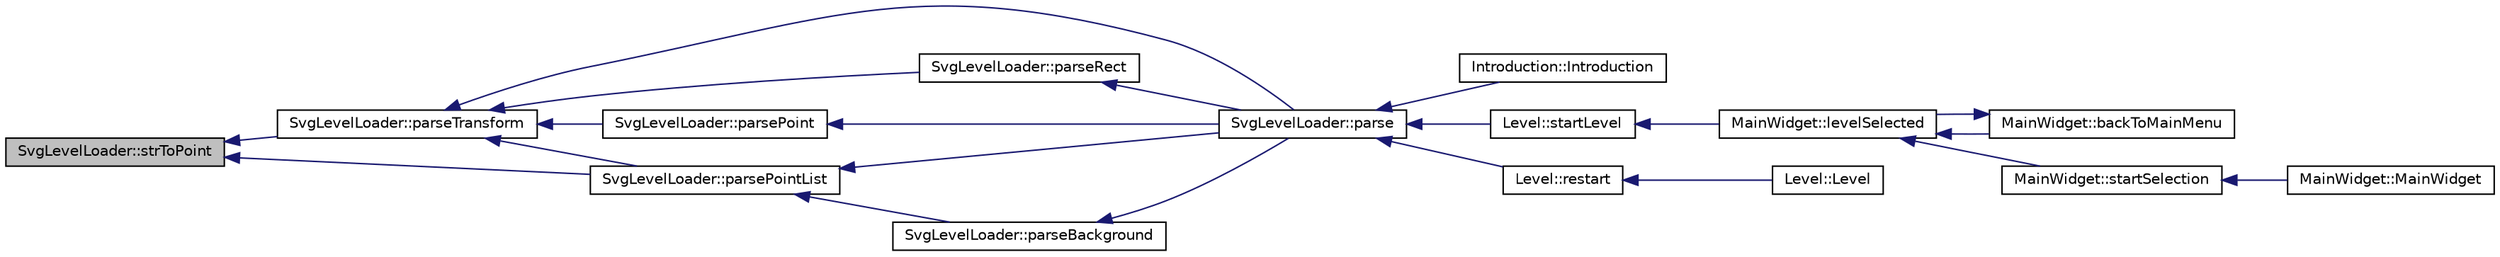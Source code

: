 digraph G
{
  edge [fontname="Helvetica",fontsize="10",labelfontname="Helvetica",labelfontsize="10"];
  node [fontname="Helvetica",fontsize="10",shape=record];
  rankdir="LR";
  Node1 [label="SvgLevelLoader::strToPoint",height=0.2,width=0.4,color="black", fillcolor="grey75", style="filled" fontcolor="black"];
  Node1 -> Node2 [dir="back",color="midnightblue",fontsize="10",style="solid",fontname="Helvetica"];
  Node2 [label="SvgLevelLoader::parseTransform",height=0.2,width=0.4,color="black", fillcolor="white", style="filled",URL="$d7/dbb/classSvgLevelLoader.html#aac30601434ed0f5f52f475c5315f7daf"];
  Node2 -> Node3 [dir="back",color="midnightblue",fontsize="10",style="solid",fontname="Helvetica"];
  Node3 [label="SvgLevelLoader::parse",height=0.2,width=0.4,color="black", fillcolor="white", style="filled",URL="$d7/dbb/classSvgLevelLoader.html#a3bbc09b35d62e646892ca2e213e7fd22"];
  Node3 -> Node4 [dir="back",color="midnightblue",fontsize="10",style="solid",fontname="Helvetica"];
  Node4 [label="Introduction::Introduction",height=0.2,width=0.4,color="black", fillcolor="white", style="filled",URL="$d0/d24/classIntroduction.html#a48393f6ccb41a853300b4bbd44a2be21"];
  Node3 -> Node5 [dir="back",color="midnightblue",fontsize="10",style="solid",fontname="Helvetica"];
  Node5 [label="Level::startLevel",height=0.2,width=0.4,color="black", fillcolor="white", style="filled",URL="$d2/d9d/classLevel.html#a30245d7fbba8bf74310289f2c6233af7"];
  Node5 -> Node6 [dir="back",color="midnightblue",fontsize="10",style="solid",fontname="Helvetica"];
  Node6 [label="MainWidget::levelSelected",height=0.2,width=0.4,color="black", fillcolor="white", style="filled",URL="$d9/d73/classMainWidget.html#a7460c5640216291772a423c19db16f14"];
  Node6 -> Node7 [dir="back",color="midnightblue",fontsize="10",style="solid",fontname="Helvetica"];
  Node7 [label="MainWidget::backToMainMenu",height=0.2,width=0.4,color="black", fillcolor="white", style="filled",URL="$d9/d73/classMainWidget.html#aa4d9ebf32f9d2f370209810e1d98cf4f"];
  Node7 -> Node6 [dir="back",color="midnightblue",fontsize="10",style="solid",fontname="Helvetica"];
  Node6 -> Node8 [dir="back",color="midnightblue",fontsize="10",style="solid",fontname="Helvetica"];
  Node8 [label="MainWidget::startSelection",height=0.2,width=0.4,color="black", fillcolor="white", style="filled",URL="$d9/d73/classMainWidget.html#ace13c66ba2a6a0f0abfbc9041e35a4f2"];
  Node8 -> Node9 [dir="back",color="midnightblue",fontsize="10",style="solid",fontname="Helvetica"];
  Node9 [label="MainWidget::MainWidget",height=0.2,width=0.4,color="black", fillcolor="white", style="filled",URL="$d9/d73/classMainWidget.html#af5f794244d1985dc2e40d2f17d8ff552"];
  Node3 -> Node10 [dir="back",color="midnightblue",fontsize="10",style="solid",fontname="Helvetica"];
  Node10 [label="Level::restart",height=0.2,width=0.4,color="black", fillcolor="white", style="filled",URL="$d2/d9d/classLevel.html#ab18900b8195c469cc78c906216eb9eb0"];
  Node10 -> Node11 [dir="back",color="midnightblue",fontsize="10",style="solid",fontname="Helvetica"];
  Node11 [label="Level::Level",height=0.2,width=0.4,color="black", fillcolor="white", style="filled",URL="$d2/d9d/classLevel.html#aab4805fc7397cd5ab9d9852a1d403a0d"];
  Node2 -> Node12 [dir="back",color="midnightblue",fontsize="10",style="solid",fontname="Helvetica"];
  Node12 [label="SvgLevelLoader::parseRect",height=0.2,width=0.4,color="black", fillcolor="white", style="filled",URL="$d7/dbb/classSvgLevelLoader.html#a05bc221efc435d870c9a13f3fb95b527"];
  Node12 -> Node3 [dir="back",color="midnightblue",fontsize="10",style="solid",fontname="Helvetica"];
  Node2 -> Node13 [dir="back",color="midnightblue",fontsize="10",style="solid",fontname="Helvetica"];
  Node13 [label="SvgLevelLoader::parsePoint",height=0.2,width=0.4,color="black", fillcolor="white", style="filled",URL="$d7/dbb/classSvgLevelLoader.html#a6f677ffa271427685841cafafc38c211"];
  Node13 -> Node3 [dir="back",color="midnightblue",fontsize="10",style="solid",fontname="Helvetica"];
  Node2 -> Node14 [dir="back",color="midnightblue",fontsize="10",style="solid",fontname="Helvetica"];
  Node14 [label="SvgLevelLoader::parsePointList",height=0.2,width=0.4,color="black", fillcolor="white", style="filled",URL="$d7/dbb/classSvgLevelLoader.html#abda6b66187cc29c7d2afda688ec38412"];
  Node14 -> Node3 [dir="back",color="midnightblue",fontsize="10",style="solid",fontname="Helvetica"];
  Node14 -> Node15 [dir="back",color="midnightblue",fontsize="10",style="solid",fontname="Helvetica"];
  Node15 [label="SvgLevelLoader::parseBackground",height=0.2,width=0.4,color="black", fillcolor="white", style="filled",URL="$d7/dbb/classSvgLevelLoader.html#aaf1fd1fcdaa855f7a7d493d1eee42edf"];
  Node15 -> Node3 [dir="back",color="midnightblue",fontsize="10",style="solid",fontname="Helvetica"];
  Node1 -> Node14 [dir="back",color="midnightblue",fontsize="10",style="solid",fontname="Helvetica"];
}
